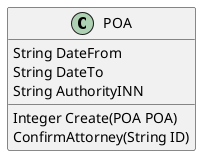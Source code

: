 @startuml
  class POA {
    String DateFrom
    String DateTo
    String AuthorityINN

    Integer Create(POA POA)
    ConfirmAttorney(String ID)
  }
@enduml
